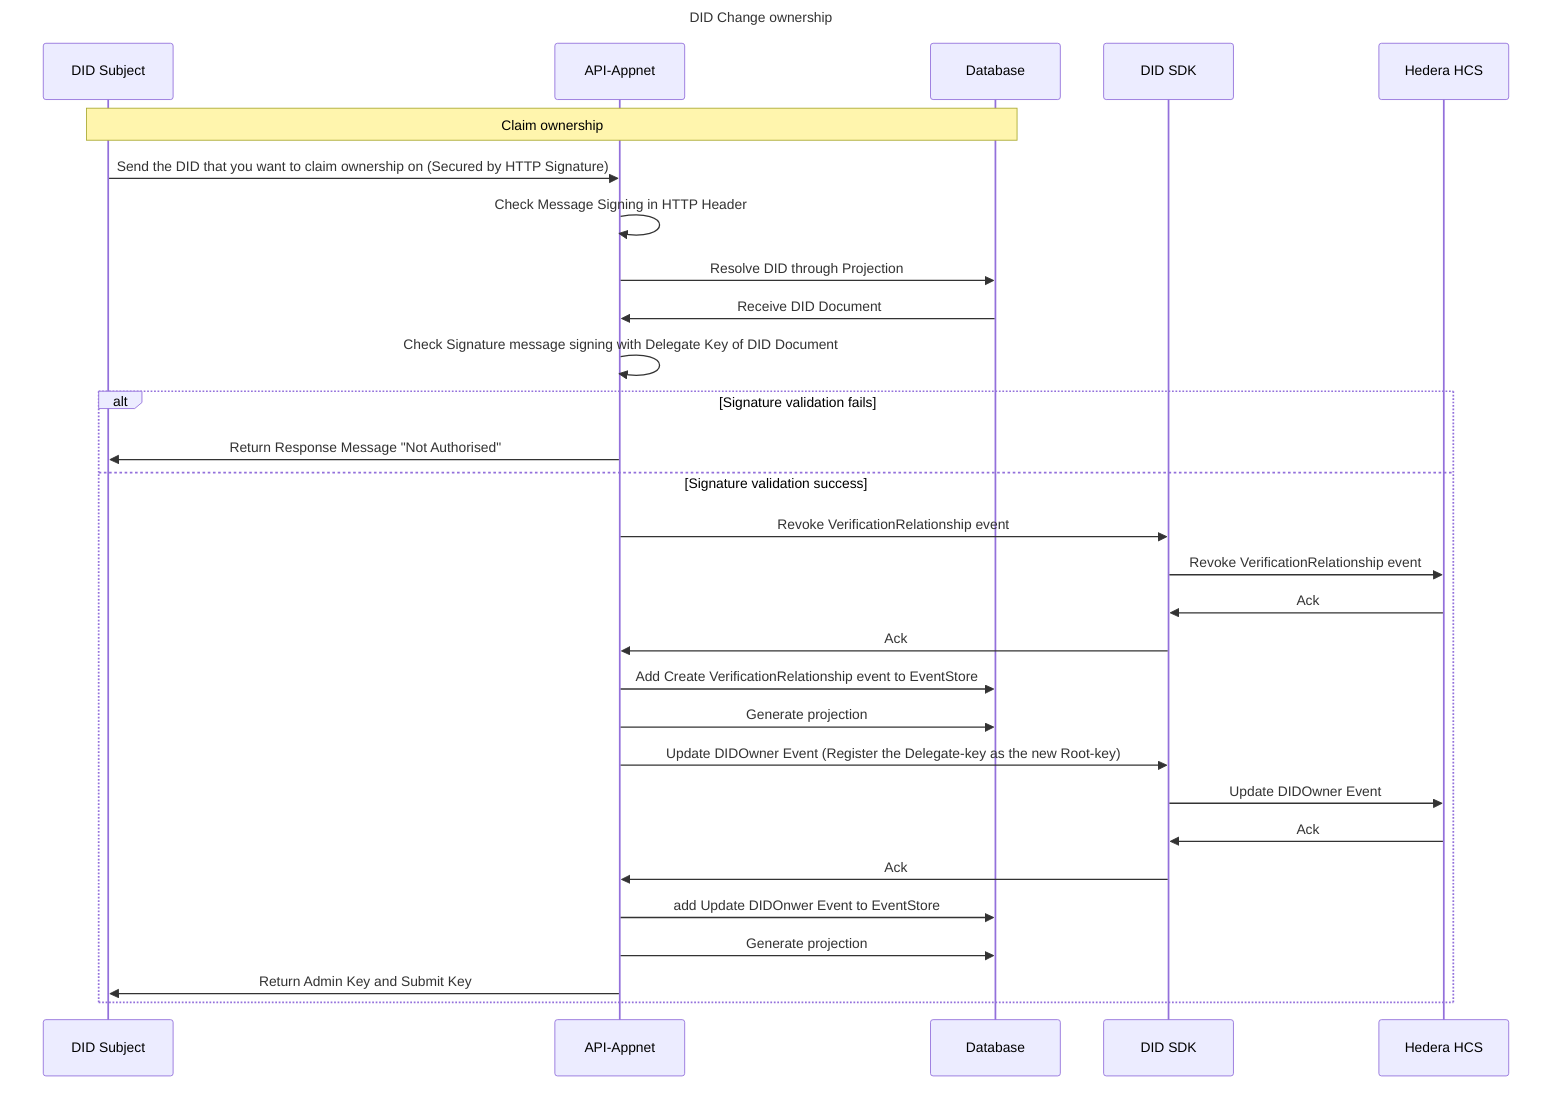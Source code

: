 sequenceDiagram
Title: DID Change ownership

participant Subject as DID Subject
participant API as API-Appnet
participant Database as Database
participant DIDSDK as DID SDK
participant HCS as Hedera HCS

note over Subject,Database: Claim ownership
Subject ->> API: Send the DID that you want to claim ownership on (Secured by HTTP Signature)
API ->> API: Check Message Signing in HTTP Header
API ->> Database: Resolve DID through Projection
Database ->> API: Receive DID Document
API ->> API: Check Signature message signing with Delegate Key of DID Document
alt Signature validation fails
API ->> Subject: Return Response Message "Not Authorised"
else Signature validation success
API ->> DIDSDK: Revoke VerificationRelationship event
DIDSDK ->> HCS: Revoke VerificationRelationship event
HCS ->> DIDSDK: Ack
DIDSDK ->> API: Ack
API ->> Database: Add Create VerificationRelationship event to EventStore
API ->> Database: Generate projection
API ->> DIDSDK:  Update DIDOwner Event  (Register the Delegate-key as the new Root-key)
DIDSDK ->> HCS:  Update DIDOwner Event
HCS ->> DIDSDK: Ack
DIDSDK ->> API: Ack
API ->> Database: add Update DIDOnwer Event  to EventStore
API ->> Database: Generate projection
API ->> Subject: Return Admin Key and Submit Key
end